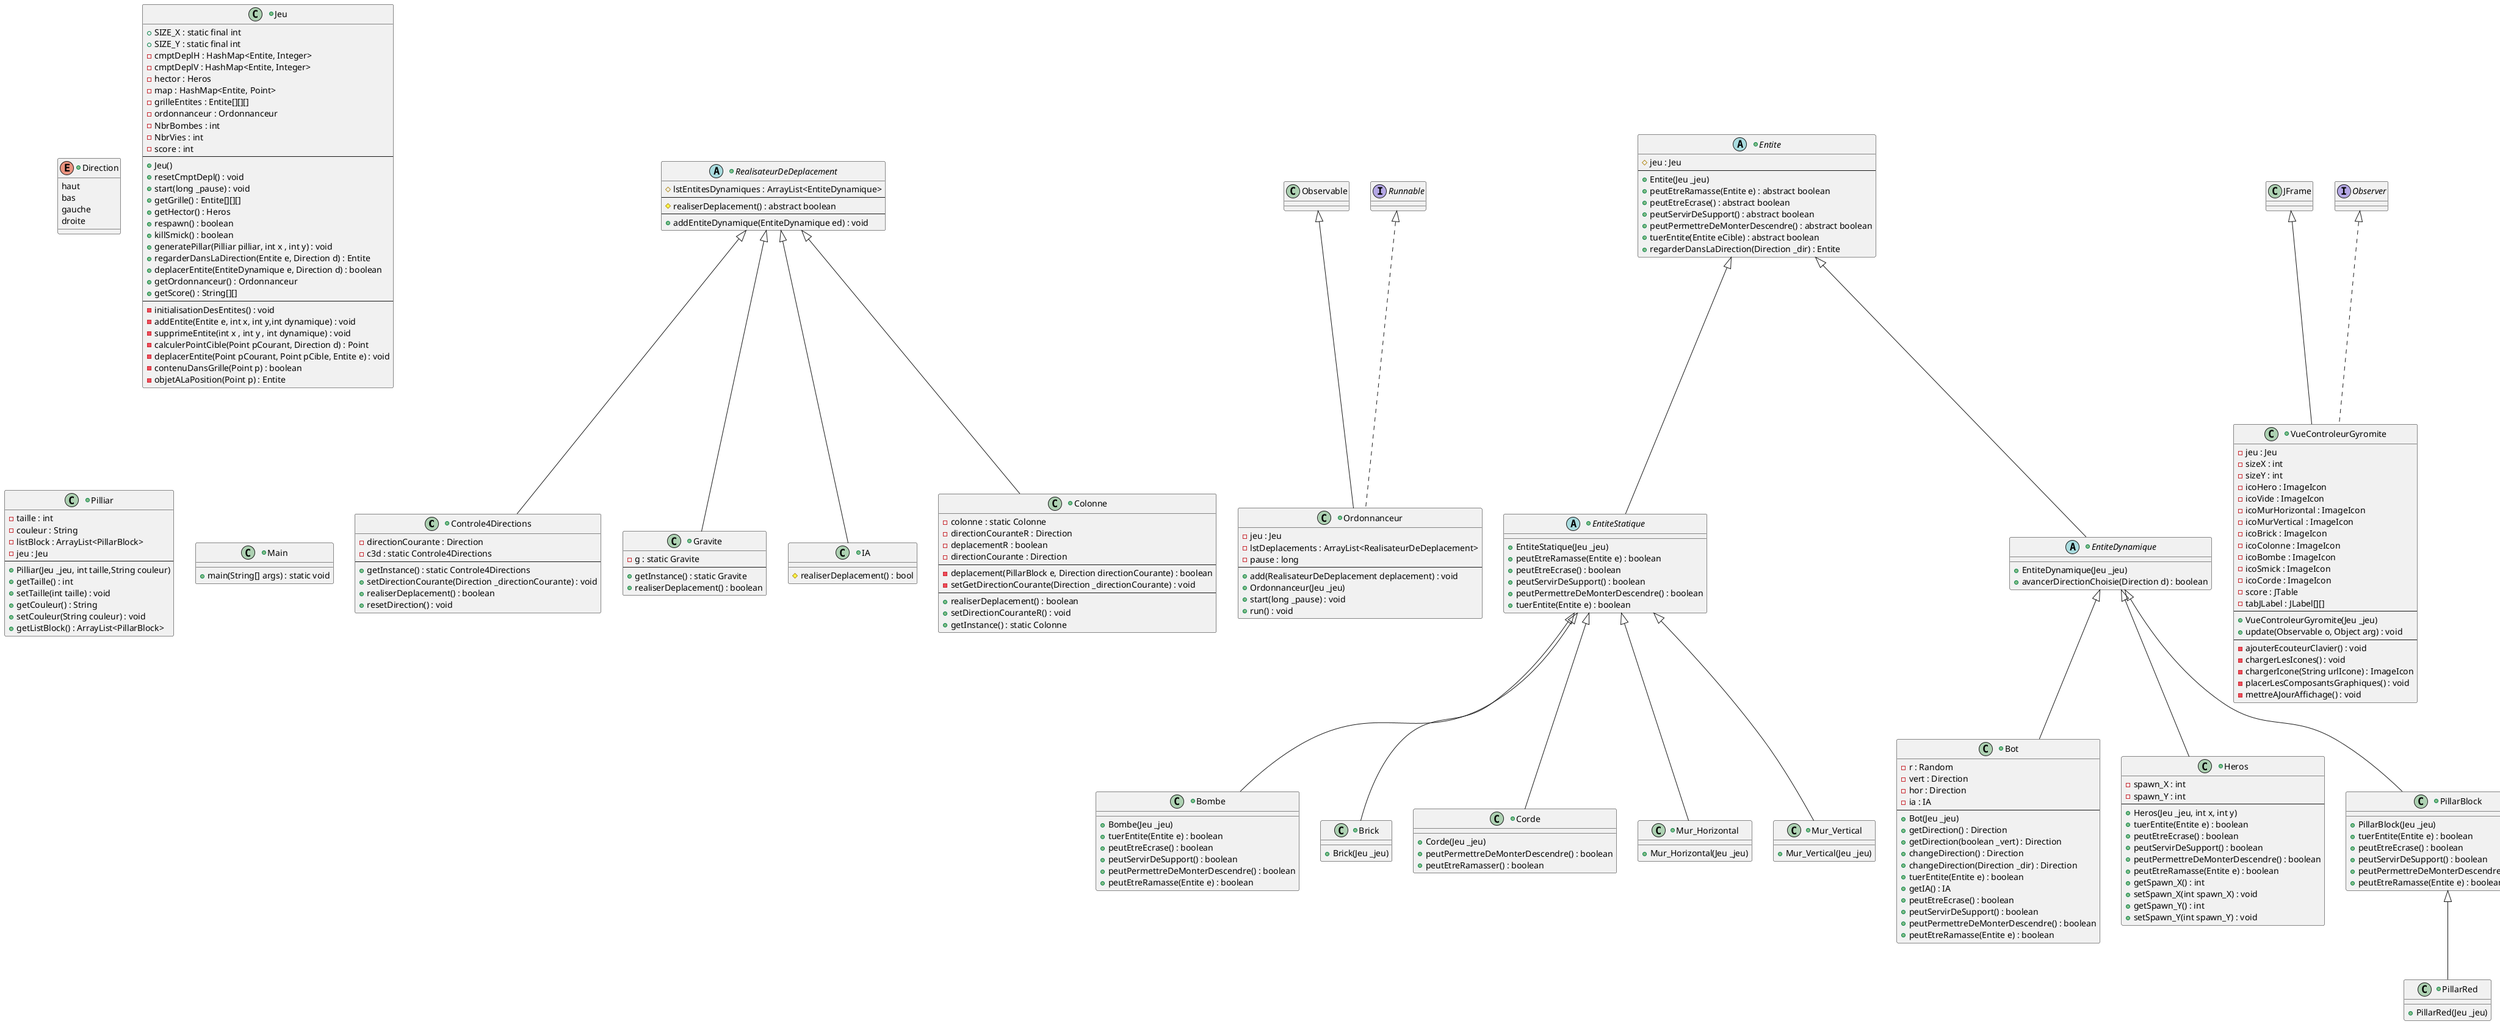 @startuml

+class Controle4Directions extends RealisateurDeDeplacement {
- directionCourante : Direction
- c3d : static Controle4Directions
--
+ getInstance() : static Controle4Directions
+ setDirectionCourante(Direction _directionCourante) : void
+ realiserDeplacement() : boolean
+ resetDirection() : void
}

+enum Direction{
haut
bas
gauche
droite
}

+class Gravite extends RealisateurDeDeplacement {
- g : static Gravite
--
+ getInstance() : static Gravite
+ realiserDeplacement() : boolean
}

+class IA extends RealisateurDeDeplacement {
# realiserDeplacement() : bool
}

+class Ordonnanceur extends Observable implements Runnable {
- jeu : Jeu
- lstDeplacements : ArrayList<RealisateurDeDeplacement>
- pause : long
--
+ add(RealisateurDeDeplacement deplacement) : void
+ Ordonnanceur(Jeu _jeu)
+ start(long _pause) : void
+ run() : void
}

+abstract class RealisateurDeDeplacement {
# lstEntitesDynamiques : ArrayList<EntiteDynamique>
--
# realiserDeplacement() : abstract boolean
--
+ addEntiteDynamique(EntiteDynamique ed) : void
}

+class Colonne extends RealisateurDeDeplacement{
- colonne : static Colonne
- directionCouranteR : Direction
- deplacementR : boolean
- directionCourante : Direction
--
- deplacement(PillarBlock e, Direction directionCourante) : boolean
- setGetDirectionCourante(Direction _directionCourante) : void
--
+ realiserDeplacement() : boolean
+ setDirectionCouranteR() : void
+ getInstance() : static Colonne
}

+class Bombe extends EntiteStatique{
+ Bombe(Jeu _jeu)
+ tuerEntite(Entite e) : boolean
+ peutEtreEcrase() : boolean
+ peutServirDeSupport() : boolean
+ peutPermettreDeMonterDescendre() : boolean
+ peutEtreRamasse(Entite e) : boolean
}

+class Bot extends EntiteDynamique {
- r : Random
- vert : Direction
- hor : Direction
- ia : IA
--
+ Bot(Jeu _jeu)
+ getDirection() : Direction
+ getDirection(boolean _vert) : Direction
+ changeDirection() : Direction
+ changeDirection(Direction _dir) : Direction
+ tuerEntite(Entite e) : boolean
+ getIA() : IA
+ peutEtreEcrase() : boolean
+ peutServirDeSupport() : boolean
+ peutPermettreDeMonterDescendre() : boolean
+ peutEtreRamasse(Entite e) : boolean
}

+class Brick  extends EntiteStatique {
+ Brick(Jeu _jeu)
}

+class Corde  extends EntiteStatique {
+ Corde(Jeu _jeu)
+ peutPermettreDeMonterDescendre() : boolean
+ peutEtreRamasser() : boolean
}

+abstract class Entite{
# jeu : Jeu
--
+ Entite(Jeu _jeu)
+ peutEtreRamasse(Entite e) : abstract boolean
+ peutEtreEcrase() : abstract boolean
+ peutServirDeSupport() : abstract boolean
+ peutPermettreDeMonterDescendre() : abstract boolean
+ tuerEntite(Entite eCible) : abstract boolean
+ regarderDansLaDirection(Direction _dir) : Entite
}

+abstract class EntiteDynamique extends Entite {
+ EntiteDynamique(Jeu _jeu)
+ avancerDirectionChoisie(Direction d) : boolean
}

+abstract class EntiteStatique extends Entite {
+ EntiteStatique(Jeu _jeu)
+ peutEtreRamasse(Entite e) : boolean
+ peutEtreEcrase() : boolean
+ peutServirDeSupport() : boolean
+ peutPermettreDeMonterDescendre() : boolean
+ tuerEntite(Entite e) : boolean
}

+class Heros extends EntiteDynamique {
- spawn_X : int
- spawn_Y : int
--
+ Heros(Jeu _jeu, int x, int y)
+ tuerEntite(Entite e) : boolean
+ peutEtreEcrase() : boolean
+ peutServirDeSupport() : boolean
+ peutPermettreDeMonterDescendre() : boolean
+ peutEtreRamasse(Entite e) : boolean
+ getSpawn_X() : int
+ setSpawn_X(int spawn_X) : void
+ getSpawn_Y() : int
+ setSpawn_Y(int spawn_Y) : void
}

+class Jeu{
+ SIZE_X : static final int
+ SIZE_Y : static final int
- cmptDeplH : HashMap<Entite, Integer>
- cmptDeplV : HashMap<Entite, Integer>
- hector : Heros
- map : HashMap<Entite, Point>
- grilleEntites : Entite[][][]
- ordonnanceur : Ordonnanceur
- NbrBombes : int
- NbrVies : int
- score : int
--
+ Jeu()
+ resetCmptDepl() : void
+ start(long _pause) : void
+ getGrille() : Entite[][][]
+ getHector() : Heros
+ respawn() : boolean
+ killSmick() : boolean
+ generatePillar(Pilliar pilliar, int x , int y) : void
+ regarderDansLaDirection(Entite e, Direction d) : Entite
+ deplacerEntite(EntiteDynamique e, Direction d) : boolean
+ getOrdonnanceur() : Ordonnanceur
+ getScore() : String[][]
--
- initialisationDesEntites() : void
- addEntite(Entite e, int x, int y,int dynamique) : void
- supprimeEntite(int x , int y , int dynamique) : void
- calculerPointCible(Point pCourant, Direction d) : Point
- deplacerEntite(Point pCourant, Point pCible, Entite e) : void
- contenuDansGrille(Point p) : boolean
- objetALaPosition(Point p) : Entite
}

+class Mur_Horizontal extends EntiteStatique {
+ Mur_Horizontal(Jeu _jeu)
}

+class Mur_Vertical extends EntiteStatique {
+ Mur_Vertical(Jeu _jeu)
}

+class PillarBlock  extends EntiteDynamique{
+ PillarBlock(Jeu _jeu)
+ tuerEntite(Entite e) : boolean
+ peutEtreEcrase() : boolean
+ peutServirDeSupport() : boolean
+ peutPermettreDeMonterDescendre() : boolean
+ peutEtreRamasse(Entite e) : boolean
}

+class PillarRed extends PillarBlock {
+ PillarRed(Jeu _jeu)
}

+class Pilliar{
- taille : int
- couleur : String
- listBlock : ArrayList<PillarBlock>
- jeu : Jeu
--
+ Pilliar(Jeu _jeu, int taille,String couleur)
+ getTaille() : int
+ setTaille(int taille) : void
+ getCouleur() : String
+ setCouleur(String couleur) : void
+ getListBlock() : ArrayList<PillarBlock>
}

+class VueControleurGyromite extends JFrame implements Observer {
- jeu : Jeu
- sizeX : int
- sizeY : int
- icoHero : ImageIcon
- icoVide : ImageIcon
- icoMurHorizontal : ImageIcon
- icoMurVertical : ImageIcon
- icoBrick : ImageIcon
- icoColonne : ImageIcon
- icoBombe : ImageIcon
- icoSmick : ImageIcon
- icoCorde : ImageIcon
- score : JTable
- tabJLabel : JLabel[][]
--
+ VueControleurGyromite(Jeu _jeu)
+ update(Observable o, Object arg) : void
--
- ajouterEcouteurClavier() : void
- chargerLesIcones() : void
- chargerIcone(String urlIcone) : ImageIcon
- placerLesComposantsGraphiques() : void
- mettreAJourAffichage() : void
}

+class Main{
+ main(String[] args) : static void
}
@enduml